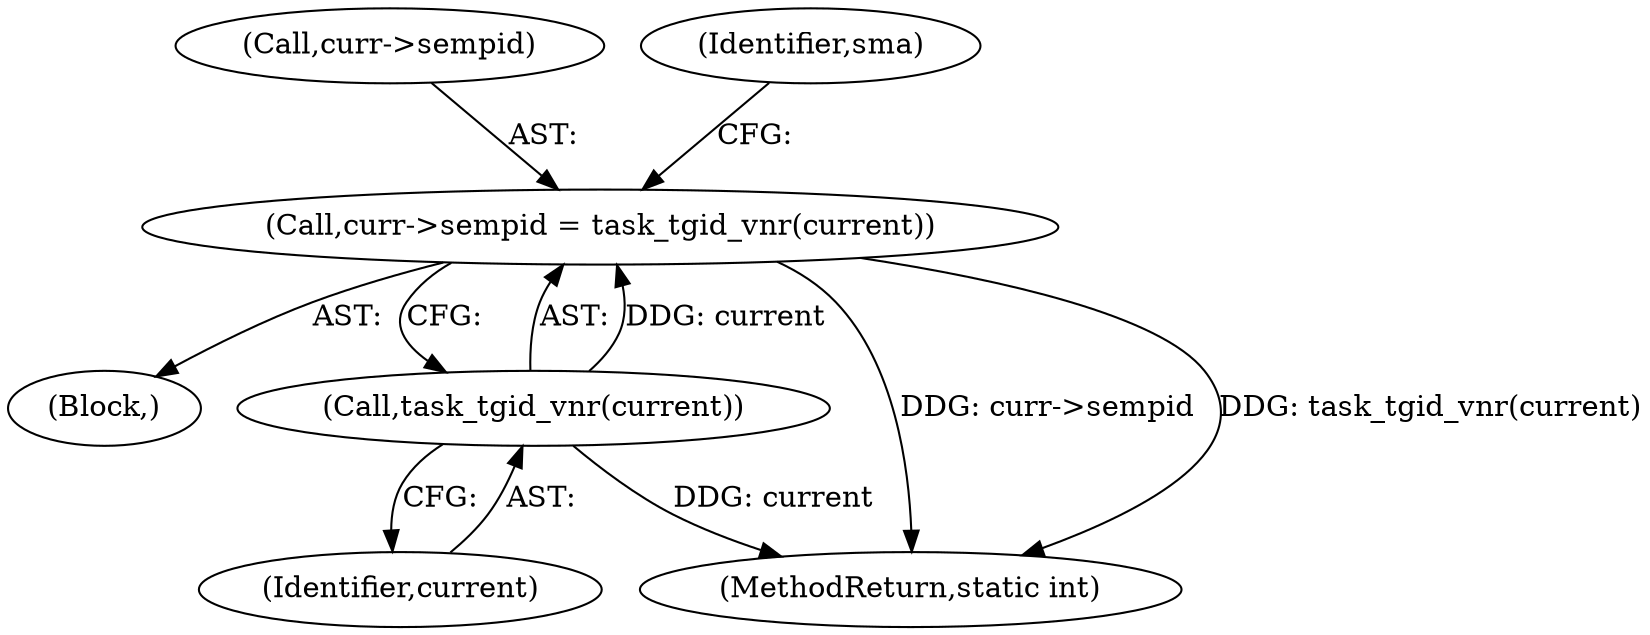 digraph "0_linux_6062a8dc0517bce23e3c2f7d2fea5e22411269a3_13@pointer" {
"1000220" [label="(Call,curr->sempid = task_tgid_vnr(current))"];
"1000224" [label="(Call,task_tgid_vnr(current))"];
"1000221" [label="(Call,curr->sempid)"];
"1000108" [label="(Block,)"];
"1000247" [label="(MethodReturn,static int)"];
"1000220" [label="(Call,curr->sempid = task_tgid_vnr(current))"];
"1000225" [label="(Identifier,current)"];
"1000224" [label="(Call,task_tgid_vnr(current))"];
"1000228" [label="(Identifier,sma)"];
"1000220" -> "1000108"  [label="AST: "];
"1000220" -> "1000224"  [label="CFG: "];
"1000221" -> "1000220"  [label="AST: "];
"1000224" -> "1000220"  [label="AST: "];
"1000228" -> "1000220"  [label="CFG: "];
"1000220" -> "1000247"  [label="DDG: curr->sempid"];
"1000220" -> "1000247"  [label="DDG: task_tgid_vnr(current)"];
"1000224" -> "1000220"  [label="DDG: current"];
"1000224" -> "1000225"  [label="CFG: "];
"1000225" -> "1000224"  [label="AST: "];
"1000224" -> "1000247"  [label="DDG: current"];
}
